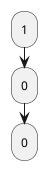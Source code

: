{
  "sha1": "qgufcsz81lwp9hf2e651z8t3ttdkomb",
  "insertion": {
    "when": "2024-06-04T17:28:42.425Z",
    "url": "https://forum.plantuml.net/15423/functions-check-exists-default-value-get_variable_value",
    "user": "plantuml@gmail.com"
  }
}
@startuml
!$myjson = {
  "name": "Mark McGwire", "hr": 65, "avg":  0.278
}

:%json_key_exists($myjson, "hr");
:%json_key_exists($myjson, "foo");
:%json_key_exists($myjson, null);
@enduml

